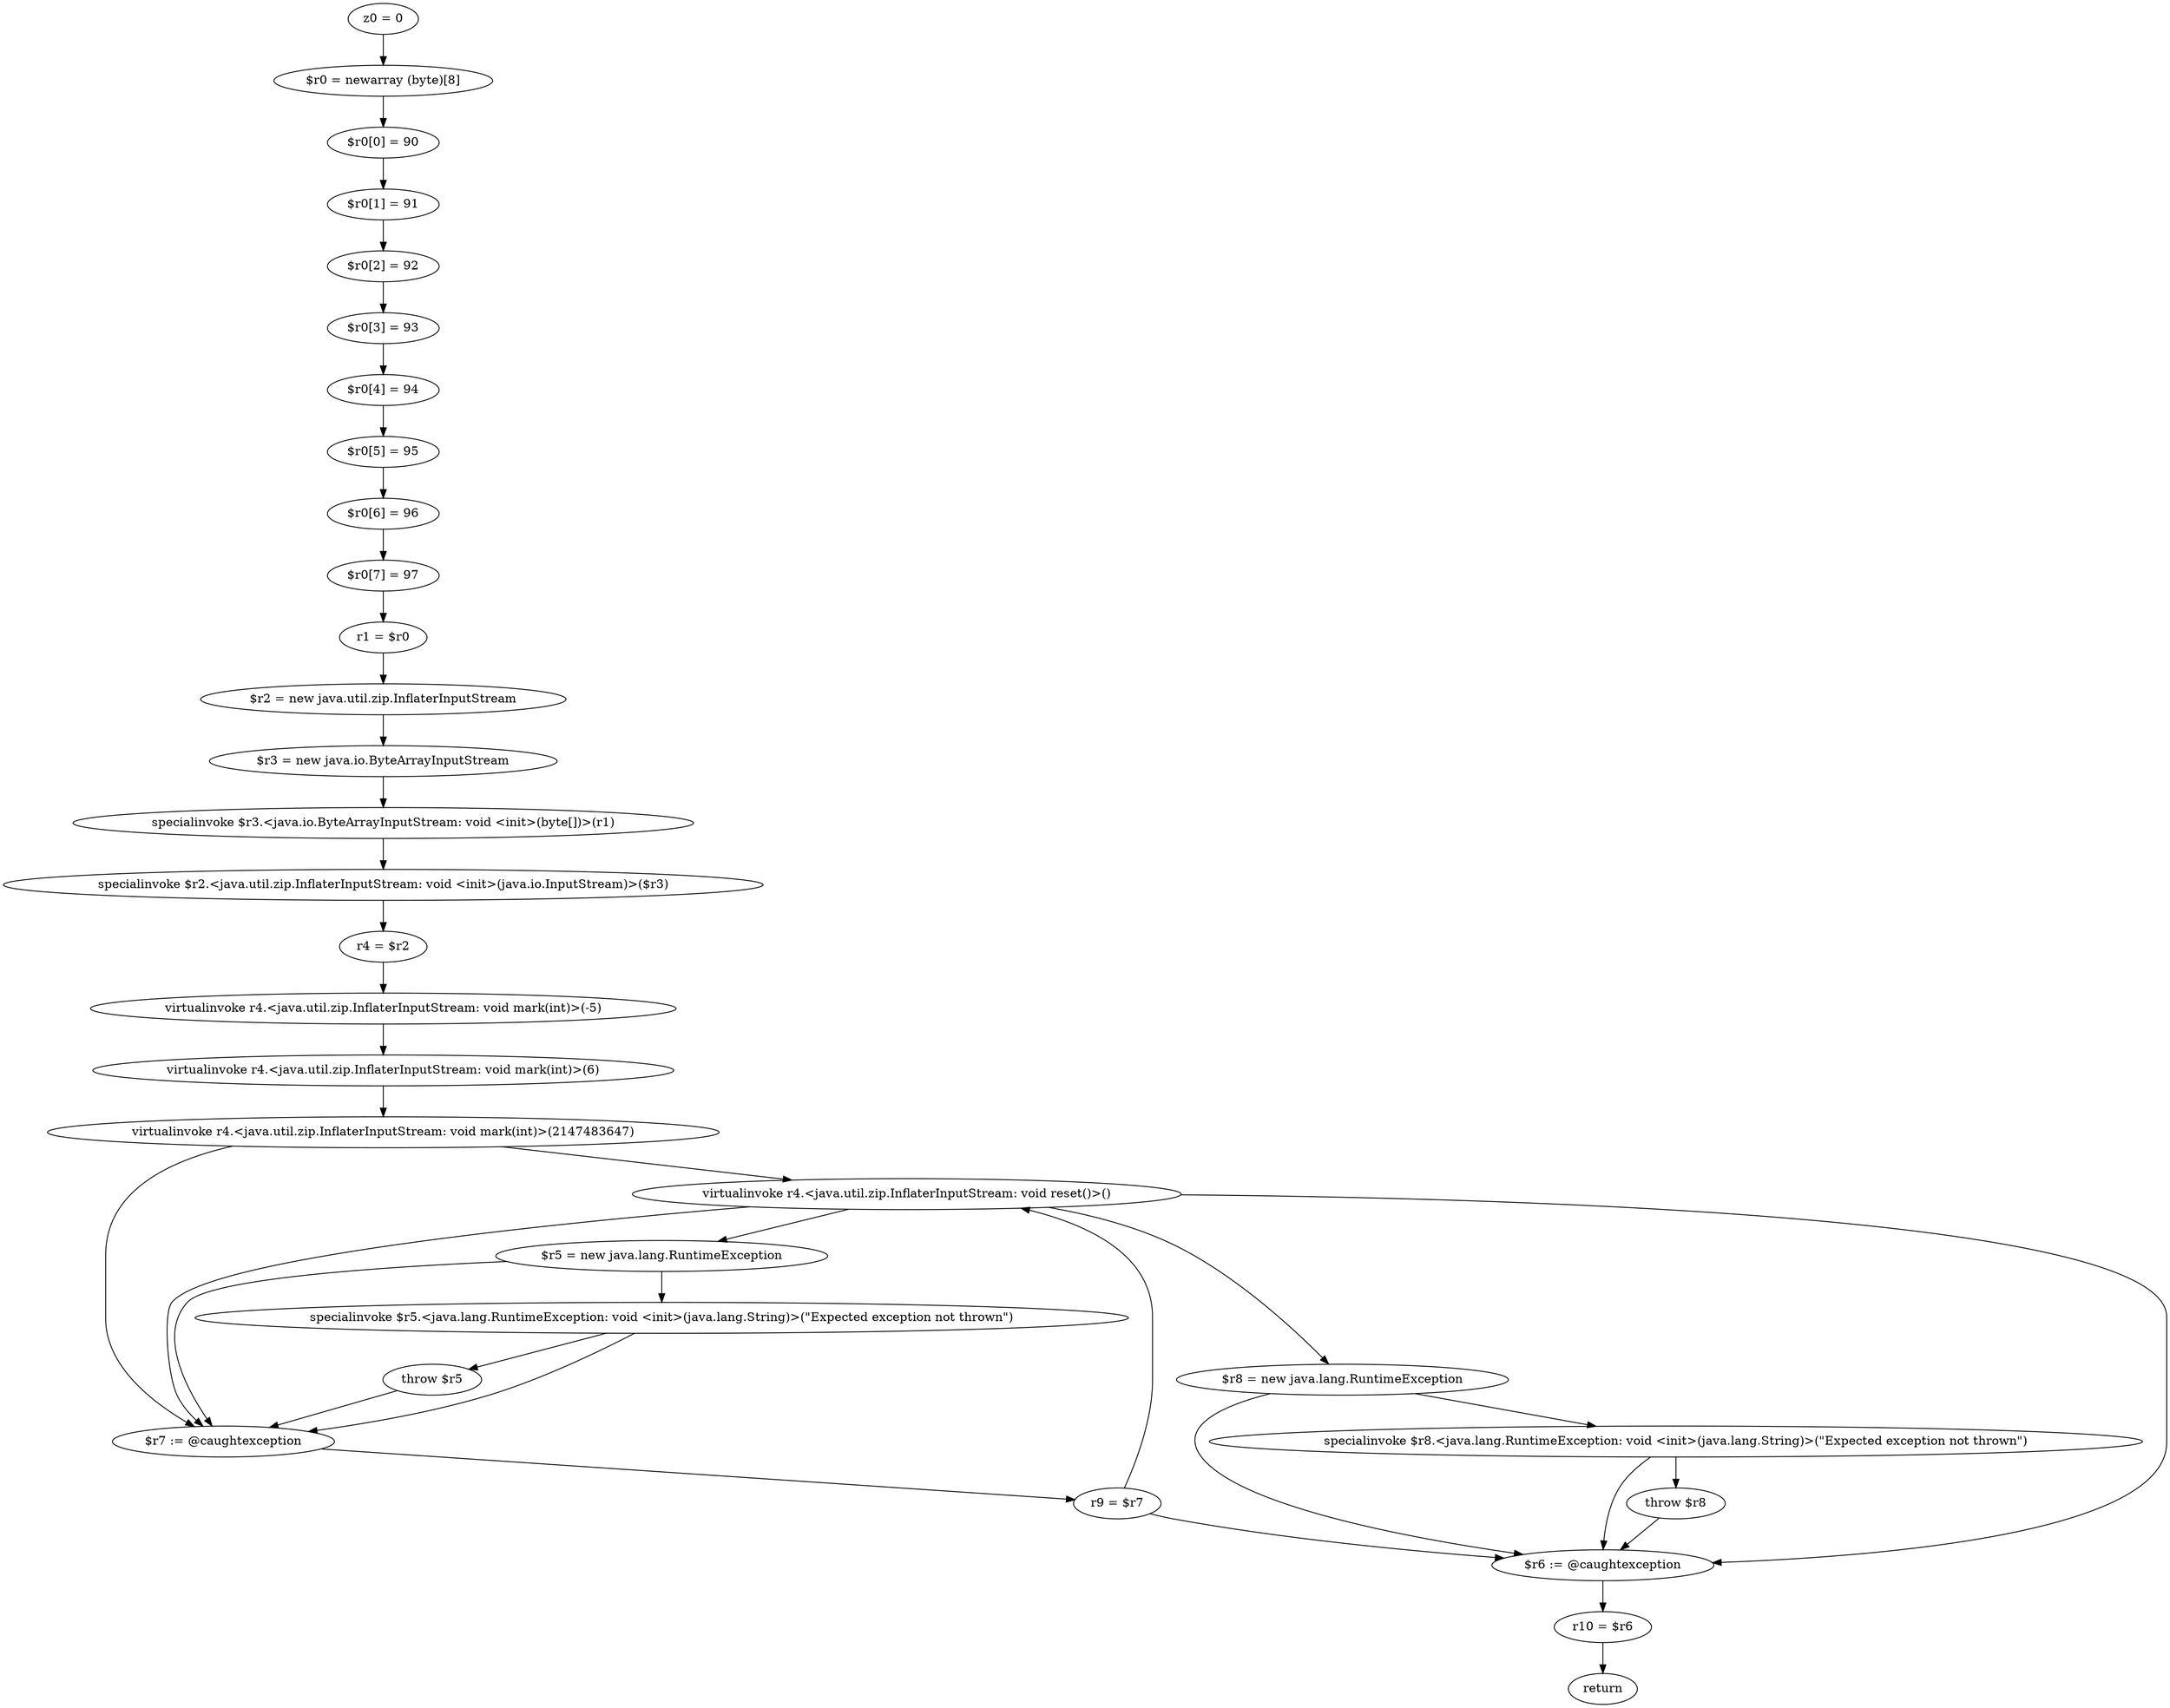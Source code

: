 digraph "unitGraph" {
    "z0 = 0"
    "$r0 = newarray (byte)[8]"
    "$r0[0] = 90"
    "$r0[1] = 91"
    "$r0[2] = 92"
    "$r0[3] = 93"
    "$r0[4] = 94"
    "$r0[5] = 95"
    "$r0[6] = 96"
    "$r0[7] = 97"
    "r1 = $r0"
    "$r2 = new java.util.zip.InflaterInputStream"
    "$r3 = new java.io.ByteArrayInputStream"
    "specialinvoke $r3.<java.io.ByteArrayInputStream: void <init>(byte[])>(r1)"
    "specialinvoke $r2.<java.util.zip.InflaterInputStream: void <init>(java.io.InputStream)>($r3)"
    "r4 = $r2"
    "virtualinvoke r4.<java.util.zip.InflaterInputStream: void mark(int)>(-5)"
    "virtualinvoke r4.<java.util.zip.InflaterInputStream: void mark(int)>(6)"
    "virtualinvoke r4.<java.util.zip.InflaterInputStream: void mark(int)>(2147483647)"
    "virtualinvoke r4.<java.util.zip.InflaterInputStream: void reset()>()"
    "$r5 = new java.lang.RuntimeException"
    "specialinvoke $r5.<java.lang.RuntimeException: void <init>(java.lang.String)>(\"Expected exception not thrown\")"
    "throw $r5"
    "$r7 := @caughtexception"
    "r9 = $r7"
    "$r8 = new java.lang.RuntimeException"
    "specialinvoke $r8.<java.lang.RuntimeException: void <init>(java.lang.String)>(\"Expected exception not thrown\")"
    "throw $r8"
    "$r6 := @caughtexception"
    "r10 = $r6"
    "return"
    "z0 = 0"->"$r0 = newarray (byte)[8]";
    "$r0 = newarray (byte)[8]"->"$r0[0] = 90";
    "$r0[0] = 90"->"$r0[1] = 91";
    "$r0[1] = 91"->"$r0[2] = 92";
    "$r0[2] = 92"->"$r0[3] = 93";
    "$r0[3] = 93"->"$r0[4] = 94";
    "$r0[4] = 94"->"$r0[5] = 95";
    "$r0[5] = 95"->"$r0[6] = 96";
    "$r0[6] = 96"->"$r0[7] = 97";
    "$r0[7] = 97"->"r1 = $r0";
    "r1 = $r0"->"$r2 = new java.util.zip.InflaterInputStream";
    "$r2 = new java.util.zip.InflaterInputStream"->"$r3 = new java.io.ByteArrayInputStream";
    "$r3 = new java.io.ByteArrayInputStream"->"specialinvoke $r3.<java.io.ByteArrayInputStream: void <init>(byte[])>(r1)";
    "specialinvoke $r3.<java.io.ByteArrayInputStream: void <init>(byte[])>(r1)"->"specialinvoke $r2.<java.util.zip.InflaterInputStream: void <init>(java.io.InputStream)>($r3)";
    "specialinvoke $r2.<java.util.zip.InflaterInputStream: void <init>(java.io.InputStream)>($r3)"->"r4 = $r2";
    "r4 = $r2"->"virtualinvoke r4.<java.util.zip.InflaterInputStream: void mark(int)>(-5)";
    "virtualinvoke r4.<java.util.zip.InflaterInputStream: void mark(int)>(-5)"->"virtualinvoke r4.<java.util.zip.InflaterInputStream: void mark(int)>(6)";
    "virtualinvoke r4.<java.util.zip.InflaterInputStream: void mark(int)>(6)"->"virtualinvoke r4.<java.util.zip.InflaterInputStream: void mark(int)>(2147483647)";
    "virtualinvoke r4.<java.util.zip.InflaterInputStream: void mark(int)>(2147483647)"->"virtualinvoke r4.<java.util.zip.InflaterInputStream: void reset()>()";
    "virtualinvoke r4.<java.util.zip.InflaterInputStream: void mark(int)>(2147483647)"->"$r7 := @caughtexception";
    "virtualinvoke r4.<java.util.zip.InflaterInputStream: void reset()>()"->"$r5 = new java.lang.RuntimeException";
    "virtualinvoke r4.<java.util.zip.InflaterInputStream: void reset()>()"->"$r7 := @caughtexception";
    "$r5 = new java.lang.RuntimeException"->"specialinvoke $r5.<java.lang.RuntimeException: void <init>(java.lang.String)>(\"Expected exception not thrown\")";
    "$r5 = new java.lang.RuntimeException"->"$r7 := @caughtexception";
    "specialinvoke $r5.<java.lang.RuntimeException: void <init>(java.lang.String)>(\"Expected exception not thrown\")"->"throw $r5";
    "specialinvoke $r5.<java.lang.RuntimeException: void <init>(java.lang.String)>(\"Expected exception not thrown\")"->"$r7 := @caughtexception";
    "throw $r5"->"$r7 := @caughtexception";
    "$r7 := @caughtexception"->"r9 = $r7";
    "r9 = $r7"->"virtualinvoke r4.<java.util.zip.InflaterInputStream: void reset()>()";
    "r9 = $r7"->"$r6 := @caughtexception";
    "virtualinvoke r4.<java.util.zip.InflaterInputStream: void reset()>()"->"$r8 = new java.lang.RuntimeException";
    "virtualinvoke r4.<java.util.zip.InflaterInputStream: void reset()>()"->"$r6 := @caughtexception";
    "$r8 = new java.lang.RuntimeException"->"specialinvoke $r8.<java.lang.RuntimeException: void <init>(java.lang.String)>(\"Expected exception not thrown\")";
    "$r8 = new java.lang.RuntimeException"->"$r6 := @caughtexception";
    "specialinvoke $r8.<java.lang.RuntimeException: void <init>(java.lang.String)>(\"Expected exception not thrown\")"->"throw $r8";
    "specialinvoke $r8.<java.lang.RuntimeException: void <init>(java.lang.String)>(\"Expected exception not thrown\")"->"$r6 := @caughtexception";
    "throw $r8"->"$r6 := @caughtexception";
    "$r6 := @caughtexception"->"r10 = $r6";
    "r10 = $r6"->"return";
}

